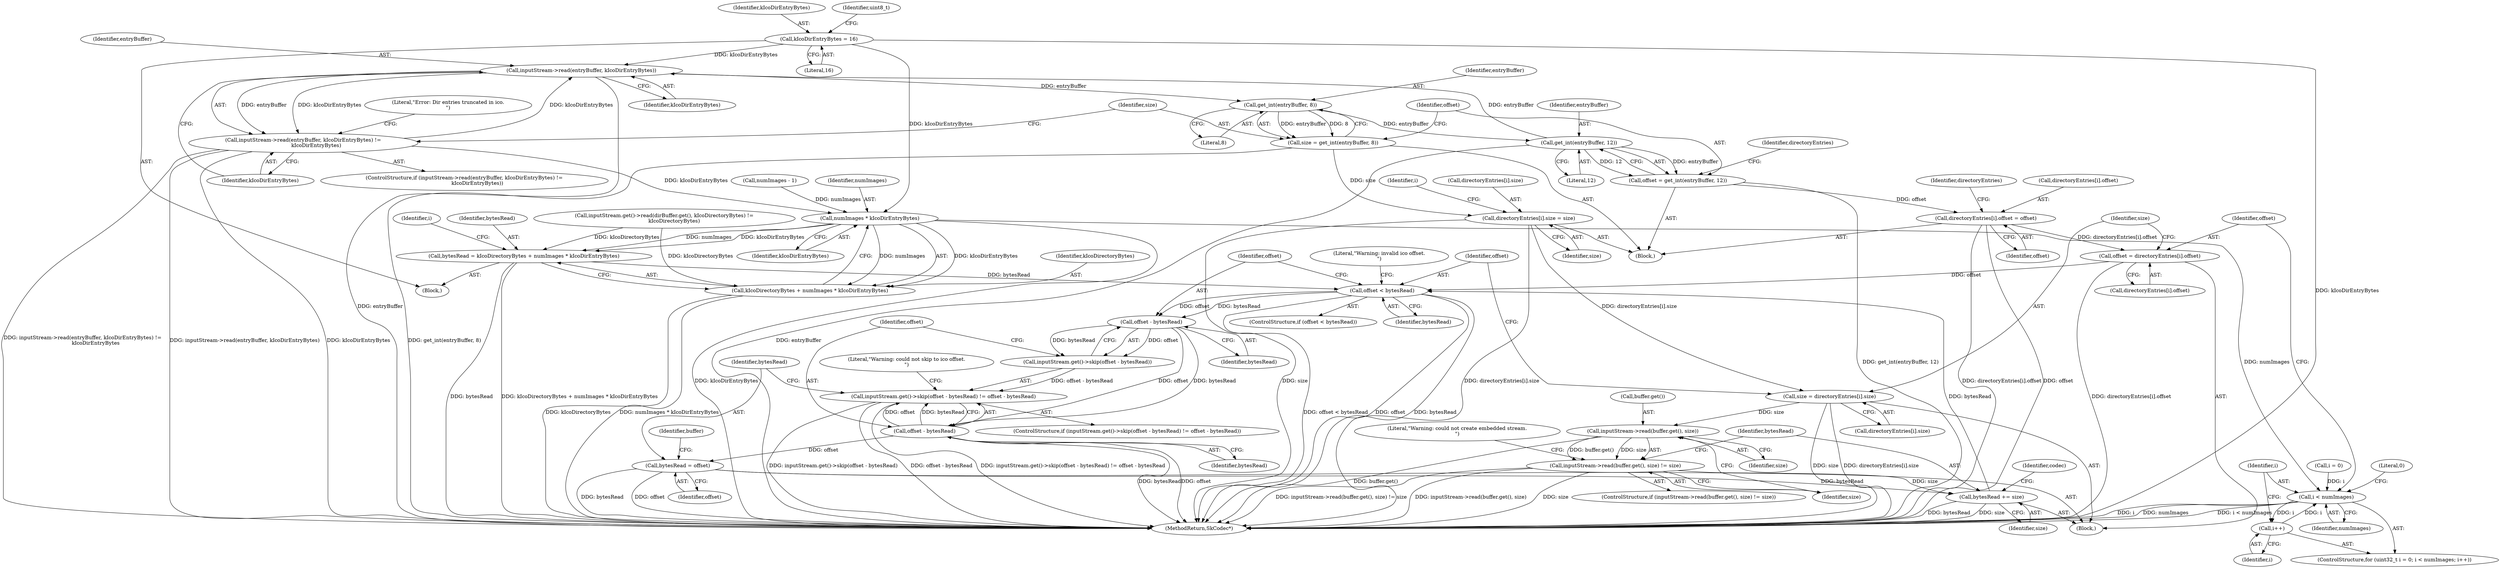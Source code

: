 digraph "0_Android_77c955200ddd1761d6ed7a6c1578349fedbb55e4@API" {
"1000185" [label="(Call,inputStream->read(entryBuffer, kIcoDirEntryBytes))"];
"1000207" [label="(Call,get_int(entryBuffer, 12))"];
"1000201" [label="(Call,get_int(entryBuffer, 8))"];
"1000185" [label="(Call,inputStream->read(entryBuffer, kIcoDirEntryBytes))"];
"1000184" [label="(Call,inputStream->read(entryBuffer, kIcoDirEntryBytes) !=\n                kIcoDirEntryBytes)"];
"1000110" [label="(Call,kIcoDirEntryBytes = 16)"];
"1000199" [label="(Call,size = get_int(entryBuffer, 8))"];
"1000217" [label="(Call,directoryEntries[i].size = size)"];
"1000267" [label="(Call,size = directoryEntries[i].size)"];
"1000308" [label="(Call,inputStream->read(buffer.get(), size))"];
"1000307" [label="(Call,inputStream->read(buffer.get(), size) != size)"];
"1000322" [label="(Call,bytesRead += size)"];
"1000275" [label="(Call,offset < bytesRead)"];
"1000285" [label="(Call,offset - bytesRead)"];
"1000284" [label="(Call,inputStream.get()->skip(offset - bytesRead))"];
"1000283" [label="(Call,inputStream.get()->skip(offset - bytesRead) != offset - bytesRead)"];
"1000288" [label="(Call,offset - bytesRead)"];
"1000295" [label="(Call,bytesRead = offset)"];
"1000205" [label="(Call,offset = get_int(entryBuffer, 12))"];
"1000210" [label="(Call,directoryEntries[i].offset = offset)"];
"1000259" [label="(Call,offset = directoryEntries[i].offset)"];
"1000244" [label="(Call,numImages * kIcoDirEntryBytes)"];
"1000240" [label="(Call,bytesRead = kIcoDirectoryBytes + numImages * kIcoDirEntryBytes)"];
"1000242" [label="(Call,kIcoDirectoryBytes + numImages * kIcoDirEntryBytes)"];
"1000252" [label="(Call,i < numImages)"];
"1000255" [label="(Call,i++)"];
"1000188" [label="(Identifier,kIcoDirEntryBytes)"];
"1000240" [label="(Call,bytesRead = kIcoDirectoryBytes + numImages * kIcoDirEntryBytes)"];
"1000183" [label="(ControlStructure,if (inputStream->read(entryBuffer, kIcoDirEntryBytes) !=\n                kIcoDirEntryBytes))"];
"1000205" [label="(Call,offset = get_int(entryBuffer, 12))"];
"1000199" [label="(Call,size = get_int(entryBuffer, 8))"];
"1000310" [label="(Identifier,size)"];
"1000285" [label="(Call,offset - bytesRead)"];
"1000186" [label="(Identifier,entryBuffer)"];
"1000235" [label="(Call,numImages - 1)"];
"1000257" [label="(Block,)"];
"1000327" [label="(Identifier,codec)"];
"1000110" [label="(Call,kIcoDirEntryBytes = 16)"];
"1000208" [label="(Identifier,entryBuffer)"];
"1000309" [label="(Call,buffer.get())"];
"1000202" [label="(Identifier,entryBuffer)"];
"1000287" [label="(Identifier,bytesRead)"];
"1000290" [label="(Identifier,bytesRead)"];
"1000311" [label="(Identifier,size)"];
"1000211" [label="(Call,directoryEntries[i].offset)"];
"1000256" [label="(Identifier,i)"];
"1000250" [label="(Identifier,i)"];
"1000280" [label="(Literal,\"Warning: invalid ico offset.\n\")"];
"1000314" [label="(Literal,\"Warning: could not create embedded stream.\n\")"];
"1000293" [label="(Literal,\"Warning: could not skip to ico offset.\n\")"];
"1000180" [label="(Identifier,i)"];
"1000282" [label="(ControlStructure,if (inputStream.get()->skip(offset - bytesRead) != offset - bytesRead))"];
"1000269" [label="(Call,directoryEntries[i].size)"];
"1000241" [label="(Identifier,bytesRead)"];
"1000323" [label="(Identifier,bytesRead)"];
"1000255" [label="(Call,i++)"];
"1000286" [label="(Identifier,offset)"];
"1000200" [label="(Identifier,size)"];
"1000246" [label="(Identifier,kIcoDirEntryBytes)"];
"1000324" [label="(Identifier,size)"];
"1000289" [label="(Identifier,offset)"];
"1000181" [label="(Block,)"];
"1000223" [label="(Identifier,size)"];
"1000322" [label="(Call,bytesRead += size)"];
"1000185" [label="(Call,inputStream->read(entryBuffer, kIcoDirEntryBytes))"];
"1000249" [label="(Call,i = 0)"];
"1000117" [label="(Call,inputStream.get()->read(dirBuffer.get(), kIcoDirectoryBytes) !=\n            kIcoDirectoryBytes)"];
"1000274" [label="(ControlStructure,if (offset < bytesRead))"];
"1000276" [label="(Identifier,offset)"];
"1000111" [label="(Identifier,kIcoDirEntryBytes)"];
"1000217" [label="(Call,directoryEntries[i].size = size)"];
"1000308" [label="(Call,inputStream->read(buffer.get(), size))"];
"1000267" [label="(Call,size = directoryEntries[i].size)"];
"1000243" [label="(Identifier,kIcoDirectoryBytes)"];
"1000288" [label="(Call,offset - bytesRead)"];
"1000284" [label="(Call,inputStream.get()->skip(offset - bytesRead))"];
"1000216" [label="(Identifier,offset)"];
"1000242" [label="(Call,kIcoDirectoryBytes + numImages * kIcoDirEntryBytes)"];
"1000244" [label="(Call,numImages * kIcoDirEntryBytes)"];
"1000306" [label="(ControlStructure,if (inputStream->read(buffer.get(), size) != size))"];
"1000112" [label="(Literal,16)"];
"1000254" [label="(Identifier,numImages)"];
"1000301" [label="(Identifier,buffer)"];
"1000261" [label="(Call,directoryEntries[i].offset)"];
"1000295" [label="(Call,bytesRead = offset)"];
"1000360" [label="(Literal,0)"];
"1000206" [label="(Identifier,offset)"];
"1000115" [label="(Identifier,uint8_t)"];
"1000283" [label="(Call,inputStream.get()->skip(offset - bytesRead) != offset - bytesRead)"];
"1000203" [label="(Literal,8)"];
"1000210" [label="(Call,directoryEntries[i].offset = offset)"];
"1000253" [label="(Identifier,i)"];
"1000201" [label="(Call,get_int(entryBuffer, 8))"];
"1000268" [label="(Identifier,size)"];
"1000296" [label="(Identifier,bytesRead)"];
"1000307" [label="(Call,inputStream->read(buffer.get(), size) != size)"];
"1000220" [label="(Identifier,directoryEntries)"];
"1000245" [label="(Identifier,numImages)"];
"1000103" [label="(Block,)"];
"1000209" [label="(Literal,12)"];
"1000414" [label="(MethodReturn,SkCodec*)"];
"1000252" [label="(Call,i < numImages)"];
"1000187" [label="(Identifier,kIcoDirEntryBytes)"];
"1000184" [label="(Call,inputStream->read(entryBuffer, kIcoDirEntryBytes) !=\n                kIcoDirEntryBytes)"];
"1000218" [label="(Call,directoryEntries[i].size)"];
"1000207" [label="(Call,get_int(entryBuffer, 12))"];
"1000275" [label="(Call,offset < bytesRead)"];
"1000247" [label="(ControlStructure,for (uint32_t i = 0; i < numImages; i++))"];
"1000259" [label="(Call,offset = directoryEntries[i].offset)"];
"1000191" [label="(Literal,\"Error: Dir entries truncated in ico.\n\")"];
"1000297" [label="(Identifier,offset)"];
"1000260" [label="(Identifier,offset)"];
"1000213" [label="(Identifier,directoryEntries)"];
"1000277" [label="(Identifier,bytesRead)"];
"1000185" -> "1000184"  [label="AST: "];
"1000185" -> "1000187"  [label="CFG: "];
"1000186" -> "1000185"  [label="AST: "];
"1000187" -> "1000185"  [label="AST: "];
"1000188" -> "1000185"  [label="CFG: "];
"1000185" -> "1000414"  [label="DDG: entryBuffer"];
"1000185" -> "1000184"  [label="DDG: entryBuffer"];
"1000185" -> "1000184"  [label="DDG: kIcoDirEntryBytes"];
"1000207" -> "1000185"  [label="DDG: entryBuffer"];
"1000184" -> "1000185"  [label="DDG: kIcoDirEntryBytes"];
"1000110" -> "1000185"  [label="DDG: kIcoDirEntryBytes"];
"1000185" -> "1000201"  [label="DDG: entryBuffer"];
"1000207" -> "1000205"  [label="AST: "];
"1000207" -> "1000209"  [label="CFG: "];
"1000208" -> "1000207"  [label="AST: "];
"1000209" -> "1000207"  [label="AST: "];
"1000205" -> "1000207"  [label="CFG: "];
"1000207" -> "1000414"  [label="DDG: entryBuffer"];
"1000207" -> "1000205"  [label="DDG: entryBuffer"];
"1000207" -> "1000205"  [label="DDG: 12"];
"1000201" -> "1000207"  [label="DDG: entryBuffer"];
"1000201" -> "1000199"  [label="AST: "];
"1000201" -> "1000203"  [label="CFG: "];
"1000202" -> "1000201"  [label="AST: "];
"1000203" -> "1000201"  [label="AST: "];
"1000199" -> "1000201"  [label="CFG: "];
"1000201" -> "1000199"  [label="DDG: entryBuffer"];
"1000201" -> "1000199"  [label="DDG: 8"];
"1000184" -> "1000183"  [label="AST: "];
"1000184" -> "1000188"  [label="CFG: "];
"1000188" -> "1000184"  [label="AST: "];
"1000191" -> "1000184"  [label="CFG: "];
"1000200" -> "1000184"  [label="CFG: "];
"1000184" -> "1000414"  [label="DDG: inputStream->read(entryBuffer, kIcoDirEntryBytes)"];
"1000184" -> "1000414"  [label="DDG: kIcoDirEntryBytes"];
"1000184" -> "1000414"  [label="DDG: inputStream->read(entryBuffer, kIcoDirEntryBytes) !=\n                kIcoDirEntryBytes"];
"1000184" -> "1000244"  [label="DDG: kIcoDirEntryBytes"];
"1000110" -> "1000103"  [label="AST: "];
"1000110" -> "1000112"  [label="CFG: "];
"1000111" -> "1000110"  [label="AST: "];
"1000112" -> "1000110"  [label="AST: "];
"1000115" -> "1000110"  [label="CFG: "];
"1000110" -> "1000414"  [label="DDG: kIcoDirEntryBytes"];
"1000110" -> "1000244"  [label="DDG: kIcoDirEntryBytes"];
"1000199" -> "1000181"  [label="AST: "];
"1000200" -> "1000199"  [label="AST: "];
"1000206" -> "1000199"  [label="CFG: "];
"1000199" -> "1000414"  [label="DDG: get_int(entryBuffer, 8)"];
"1000199" -> "1000217"  [label="DDG: size"];
"1000217" -> "1000181"  [label="AST: "];
"1000217" -> "1000223"  [label="CFG: "];
"1000218" -> "1000217"  [label="AST: "];
"1000223" -> "1000217"  [label="AST: "];
"1000180" -> "1000217"  [label="CFG: "];
"1000217" -> "1000414"  [label="DDG: size"];
"1000217" -> "1000414"  [label="DDG: directoryEntries[i].size"];
"1000217" -> "1000267"  [label="DDG: directoryEntries[i].size"];
"1000267" -> "1000257"  [label="AST: "];
"1000267" -> "1000269"  [label="CFG: "];
"1000268" -> "1000267"  [label="AST: "];
"1000269" -> "1000267"  [label="AST: "];
"1000276" -> "1000267"  [label="CFG: "];
"1000267" -> "1000414"  [label="DDG: directoryEntries[i].size"];
"1000267" -> "1000414"  [label="DDG: size"];
"1000267" -> "1000308"  [label="DDG: size"];
"1000308" -> "1000307"  [label="AST: "];
"1000308" -> "1000310"  [label="CFG: "];
"1000309" -> "1000308"  [label="AST: "];
"1000310" -> "1000308"  [label="AST: "];
"1000311" -> "1000308"  [label="CFG: "];
"1000308" -> "1000414"  [label="DDG: buffer.get()"];
"1000308" -> "1000307"  [label="DDG: buffer.get()"];
"1000308" -> "1000307"  [label="DDG: size"];
"1000307" -> "1000306"  [label="AST: "];
"1000307" -> "1000311"  [label="CFG: "];
"1000311" -> "1000307"  [label="AST: "];
"1000314" -> "1000307"  [label="CFG: "];
"1000323" -> "1000307"  [label="CFG: "];
"1000307" -> "1000414"  [label="DDG: size"];
"1000307" -> "1000414"  [label="DDG: inputStream->read(buffer.get(), size) != size"];
"1000307" -> "1000414"  [label="DDG: inputStream->read(buffer.get(), size)"];
"1000307" -> "1000322"  [label="DDG: size"];
"1000322" -> "1000257"  [label="AST: "];
"1000322" -> "1000324"  [label="CFG: "];
"1000323" -> "1000322"  [label="AST: "];
"1000324" -> "1000322"  [label="AST: "];
"1000327" -> "1000322"  [label="CFG: "];
"1000322" -> "1000414"  [label="DDG: size"];
"1000322" -> "1000414"  [label="DDG: bytesRead"];
"1000322" -> "1000275"  [label="DDG: bytesRead"];
"1000295" -> "1000322"  [label="DDG: bytesRead"];
"1000275" -> "1000274"  [label="AST: "];
"1000275" -> "1000277"  [label="CFG: "];
"1000276" -> "1000275"  [label="AST: "];
"1000277" -> "1000275"  [label="AST: "];
"1000280" -> "1000275"  [label="CFG: "];
"1000286" -> "1000275"  [label="CFG: "];
"1000275" -> "1000414"  [label="DDG: offset < bytesRead"];
"1000275" -> "1000414"  [label="DDG: offset"];
"1000275" -> "1000414"  [label="DDG: bytesRead"];
"1000259" -> "1000275"  [label="DDG: offset"];
"1000240" -> "1000275"  [label="DDG: bytesRead"];
"1000275" -> "1000285"  [label="DDG: offset"];
"1000275" -> "1000285"  [label="DDG: bytesRead"];
"1000285" -> "1000284"  [label="AST: "];
"1000285" -> "1000287"  [label="CFG: "];
"1000286" -> "1000285"  [label="AST: "];
"1000287" -> "1000285"  [label="AST: "];
"1000284" -> "1000285"  [label="CFG: "];
"1000285" -> "1000284"  [label="DDG: offset"];
"1000285" -> "1000284"  [label="DDG: bytesRead"];
"1000285" -> "1000288"  [label="DDG: offset"];
"1000285" -> "1000288"  [label="DDG: bytesRead"];
"1000284" -> "1000283"  [label="AST: "];
"1000289" -> "1000284"  [label="CFG: "];
"1000284" -> "1000283"  [label="DDG: offset - bytesRead"];
"1000283" -> "1000282"  [label="AST: "];
"1000283" -> "1000288"  [label="CFG: "];
"1000288" -> "1000283"  [label="AST: "];
"1000293" -> "1000283"  [label="CFG: "];
"1000296" -> "1000283"  [label="CFG: "];
"1000283" -> "1000414"  [label="DDG: inputStream.get()->skip(offset - bytesRead)"];
"1000283" -> "1000414"  [label="DDG: offset - bytesRead"];
"1000283" -> "1000414"  [label="DDG: inputStream.get()->skip(offset - bytesRead) != offset - bytesRead"];
"1000288" -> "1000283"  [label="DDG: offset"];
"1000288" -> "1000283"  [label="DDG: bytesRead"];
"1000288" -> "1000290"  [label="CFG: "];
"1000289" -> "1000288"  [label="AST: "];
"1000290" -> "1000288"  [label="AST: "];
"1000288" -> "1000414"  [label="DDG: bytesRead"];
"1000288" -> "1000414"  [label="DDG: offset"];
"1000288" -> "1000295"  [label="DDG: offset"];
"1000295" -> "1000257"  [label="AST: "];
"1000295" -> "1000297"  [label="CFG: "];
"1000296" -> "1000295"  [label="AST: "];
"1000297" -> "1000295"  [label="AST: "];
"1000301" -> "1000295"  [label="CFG: "];
"1000295" -> "1000414"  [label="DDG: bytesRead"];
"1000295" -> "1000414"  [label="DDG: offset"];
"1000205" -> "1000181"  [label="AST: "];
"1000206" -> "1000205"  [label="AST: "];
"1000213" -> "1000205"  [label="CFG: "];
"1000205" -> "1000414"  [label="DDG: get_int(entryBuffer, 12)"];
"1000205" -> "1000210"  [label="DDG: offset"];
"1000210" -> "1000181"  [label="AST: "];
"1000210" -> "1000216"  [label="CFG: "];
"1000211" -> "1000210"  [label="AST: "];
"1000216" -> "1000210"  [label="AST: "];
"1000220" -> "1000210"  [label="CFG: "];
"1000210" -> "1000414"  [label="DDG: offset"];
"1000210" -> "1000414"  [label="DDG: directoryEntries[i].offset"];
"1000210" -> "1000259"  [label="DDG: directoryEntries[i].offset"];
"1000259" -> "1000257"  [label="AST: "];
"1000259" -> "1000261"  [label="CFG: "];
"1000260" -> "1000259"  [label="AST: "];
"1000261" -> "1000259"  [label="AST: "];
"1000268" -> "1000259"  [label="CFG: "];
"1000259" -> "1000414"  [label="DDG: directoryEntries[i].offset"];
"1000244" -> "1000242"  [label="AST: "];
"1000244" -> "1000246"  [label="CFG: "];
"1000245" -> "1000244"  [label="AST: "];
"1000246" -> "1000244"  [label="AST: "];
"1000242" -> "1000244"  [label="CFG: "];
"1000244" -> "1000414"  [label="DDG: kIcoDirEntryBytes"];
"1000244" -> "1000240"  [label="DDG: numImages"];
"1000244" -> "1000240"  [label="DDG: kIcoDirEntryBytes"];
"1000244" -> "1000242"  [label="DDG: numImages"];
"1000244" -> "1000242"  [label="DDG: kIcoDirEntryBytes"];
"1000235" -> "1000244"  [label="DDG: numImages"];
"1000244" -> "1000252"  [label="DDG: numImages"];
"1000240" -> "1000103"  [label="AST: "];
"1000240" -> "1000242"  [label="CFG: "];
"1000241" -> "1000240"  [label="AST: "];
"1000242" -> "1000240"  [label="AST: "];
"1000250" -> "1000240"  [label="CFG: "];
"1000240" -> "1000414"  [label="DDG: kIcoDirectoryBytes + numImages * kIcoDirEntryBytes"];
"1000240" -> "1000414"  [label="DDG: bytesRead"];
"1000117" -> "1000240"  [label="DDG: kIcoDirectoryBytes"];
"1000243" -> "1000242"  [label="AST: "];
"1000242" -> "1000414"  [label="DDG: numImages * kIcoDirEntryBytes"];
"1000242" -> "1000414"  [label="DDG: kIcoDirectoryBytes"];
"1000117" -> "1000242"  [label="DDG: kIcoDirectoryBytes"];
"1000252" -> "1000247"  [label="AST: "];
"1000252" -> "1000254"  [label="CFG: "];
"1000253" -> "1000252"  [label="AST: "];
"1000254" -> "1000252"  [label="AST: "];
"1000260" -> "1000252"  [label="CFG: "];
"1000360" -> "1000252"  [label="CFG: "];
"1000252" -> "1000414"  [label="DDG: i"];
"1000252" -> "1000414"  [label="DDG: numImages"];
"1000252" -> "1000414"  [label="DDG: i < numImages"];
"1000249" -> "1000252"  [label="DDG: i"];
"1000255" -> "1000252"  [label="DDG: i"];
"1000252" -> "1000255"  [label="DDG: i"];
"1000255" -> "1000247"  [label="AST: "];
"1000255" -> "1000256"  [label="CFG: "];
"1000256" -> "1000255"  [label="AST: "];
"1000253" -> "1000255"  [label="CFG: "];
}
